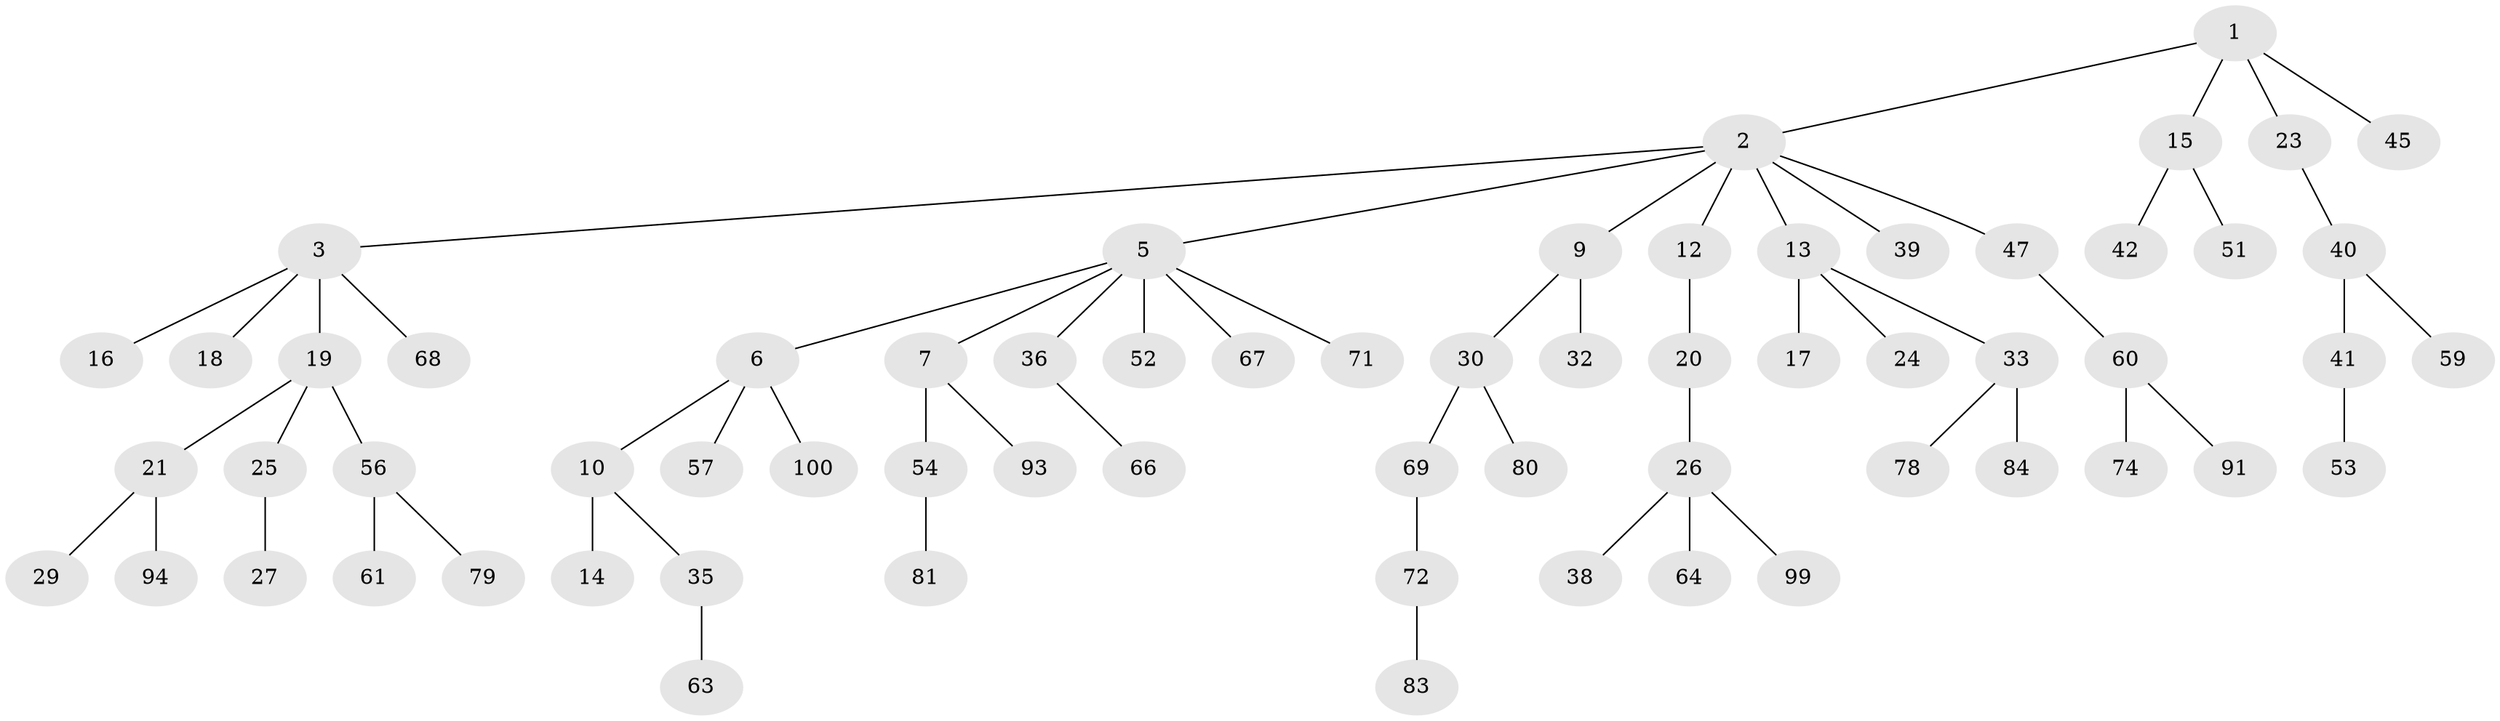 // original degree distribution, {4: 0.09, 7: 0.01, 5: 0.05, 3: 0.09, 2: 0.27, 1: 0.49}
// Generated by graph-tools (version 1.1) at 2025/11/02/21/25 10:11:10]
// undirected, 65 vertices, 64 edges
graph export_dot {
graph [start="1"]
  node [color=gray90,style=filled];
  1;
  2 [super="+4"];
  3 [super="+8"];
  5 [super="+11"];
  6 [super="+49"];
  7 [super="+95"];
  9 [super="+88"];
  10 [super="+65"];
  12 [super="+97"];
  13 [super="+86"];
  14 [super="+46"];
  15 [super="+22"];
  16;
  17;
  18 [super="+50"];
  19 [super="+28"];
  20;
  21;
  23 [super="+89"];
  24 [super="+55"];
  25 [super="+31"];
  26 [super="+37"];
  27;
  29 [super="+87"];
  30 [super="+34"];
  32;
  33 [super="+48"];
  35 [super="+43"];
  36;
  38 [super="+44"];
  39 [super="+92"];
  40 [super="+73"];
  41 [super="+58"];
  42;
  45 [super="+96"];
  47;
  51;
  52 [super="+62"];
  53;
  54;
  56 [super="+98"];
  57;
  59;
  60 [super="+76"];
  61;
  63 [super="+70"];
  64;
  66;
  67;
  68 [super="+77"];
  69;
  71;
  72 [super="+75"];
  74;
  78;
  79 [super="+82"];
  80;
  81 [super="+90"];
  83 [super="+85"];
  84;
  91;
  93;
  94;
  99;
  100;
  1 -- 2;
  1 -- 15;
  1 -- 23;
  1 -- 45;
  2 -- 3;
  2 -- 12;
  2 -- 13;
  2 -- 39;
  2 -- 47;
  2 -- 9;
  2 -- 5;
  3 -- 16;
  3 -- 19;
  3 -- 68;
  3 -- 18;
  5 -- 6;
  5 -- 7;
  5 -- 71;
  5 -- 67;
  5 -- 36;
  5 -- 52;
  6 -- 10;
  6 -- 57;
  6 -- 100;
  7 -- 54;
  7 -- 93;
  9 -- 30;
  9 -- 32;
  10 -- 14;
  10 -- 35;
  12 -- 20;
  13 -- 17;
  13 -- 24;
  13 -- 33;
  15 -- 42;
  15 -- 51;
  19 -- 21;
  19 -- 25;
  19 -- 56;
  20 -- 26;
  21 -- 29;
  21 -- 94;
  23 -- 40;
  25 -- 27;
  26 -- 38;
  26 -- 99;
  26 -- 64;
  30 -- 69;
  30 -- 80;
  33 -- 84;
  33 -- 78;
  35 -- 63;
  36 -- 66;
  40 -- 41;
  40 -- 59;
  41 -- 53;
  47 -- 60;
  54 -- 81;
  56 -- 61;
  56 -- 79;
  60 -- 74;
  60 -- 91;
  69 -- 72;
  72 -- 83;
}
